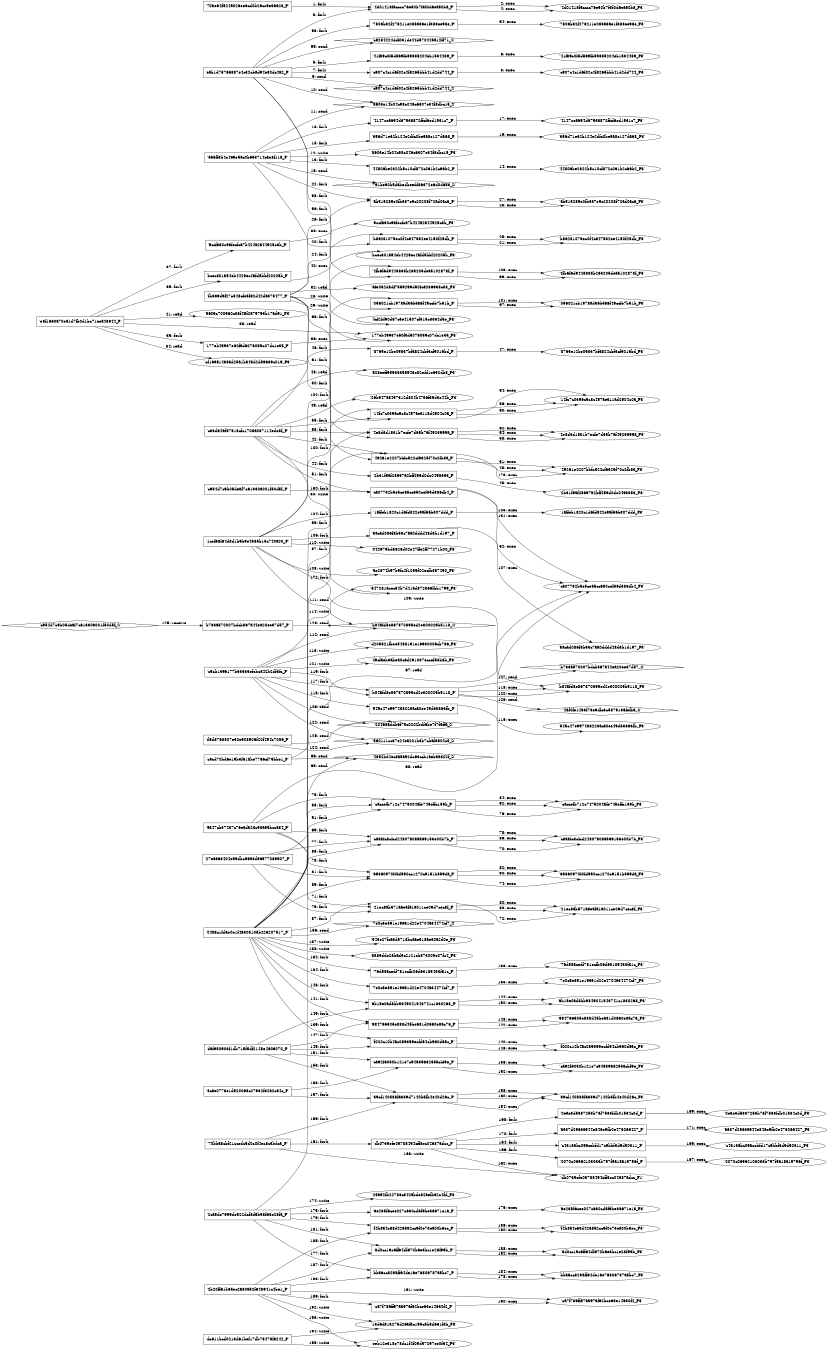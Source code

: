 digraph "D:\Learning\Paper\apt\基于CTI的攻击预警\Dataset\攻击图\ASGfromALLCTI\Transparent Tribe campaign uses new bespoke malware to target Indian government officials.dot" {
rankdir="LR"
size="9"
fixedsize="false"
splines="true"
nodesep=0.3
ranksep=0
fontsize=10
overlap="scalexy"
engine= "neato"
	"'70ae64f5245026ee6cd0b26cc9e36623_P'" [node_type=Process shape=box]
	"'4d01418facccc76e50b7f3f0d6ea50b8_P'" [node_type=Process shape=box]
	"'70ae64f5245026ee6cd0b26cc9e36623_P'" -> "'4d01418facccc76e50b7f3f0d6ea50b8_P'" [label="1: fork"]
	"'4d01418facccc76e50b7f3f0d6ea50b8_P'" [node_type=Process shape=box]
	"'4d01418facccc76e50b7f3f0d6ea50b8_F3'" [node_type=File shape=ellipse]
	"'4d01418facccc76e50b7f3f0d6ea50b8_P'" -> "'4d01418facccc76e50b7f3f0d6ea50b8_F3'" [label="2: exec"]
	"'eab1d75766887e4c32cbad94e80dc4a2_P'" [node_type=Process shape=box]
	"'4d01418facccc76e50b7f3f0d6ea50b8_P'" [node_type=Process shape=box]
	"'eab1d75766887e4c32cbad94e80dc4a2_P'" -> "'4d01418facccc76e50b7f3f0d6ea50b8_P'" [label="3: fork"]
	"'4d01418facccc76e50b7f3f0d6ea50b8_P'" [node_type=Process shape=box]
	"'4d01418facccc76e50b7f3f0d6ea50b8_F3'" [node_type=File shape=ellipse]
	"'4d01418facccc76e50b7f3f0d6ea50b8_P'" -> "'4d01418facccc76e50b7f3f0d6ea50b8_F3'" [label="4: exec"]
	"'eab1d75766887e4c32cbad94e80dc4a2_P'" [node_type=Process shape=box]
	"'41fa9c0f5d569fb59885204eb1534439_P'" [node_type=Process shape=box]
	"'eab1d75766887e4c32cbad94e80dc4a2_P'" -> "'41fa9c0f5d569fb59885204eb1534439_P'" [label="5: fork"]
	"'41fa9c0f5d569fb59885204eb1534439_P'" [node_type=Process shape=box]
	"'41fa9c0f5d569fb59885204eb1534439_F3'" [node_type=File shape=ellipse]
	"'41fa9c0f5d569fb59885204eb1534439_P'" -> "'41fa9c0f5d569fb59885204eb1534439_F3'" [label="6: exec"]
	"'eab1d75766887e4c32cbad94e80dc4a2_P'" [node_type=Process shape=box]
	"'c907c4c1d6f02c4f8265bbb41d2dd744_P'" [node_type=Process shape=box]
	"'eab1d75766887e4c32cbad94e80dc4a2_P'" -> "'c907c4c1d6f02c4f8265bbb41d2dd744_P'" [label="7: fork"]
	"'c907c4c1d6f02c4f8265bbb41d2dd744_P'" [node_type=Process shape=box]
	"'c907c4c1d6f02c4f8265bbb41d2dd744_F3'" [node_type=File shape=ellipse]
	"'c907c4c1d6f02c4f8265bbb41d2dd744_P'" -> "'c907c4c1d6f02c4f8265bbb41d2dd744_F3'" [label="8: exec"]
	"'c907c4c1d6f02c4f8265bbb41d2dd744_S'" [node_type=Socket shape=diamond]
	"'eab1d75766887e4c32cbad94e80dc4a2_P'" [node_type=Process shape=box]
	"'eab1d75766887e4c32cbad94e80dc4a2_P'" -> "'c907c4c1d6f02c4f8265bbb41d2dd744_S'" [label="9: send"]
	"'8603e14b04c98c046c6307e34f8dbc15_S'" [node_type=Socket shape=diamond]
	"'eab1d75766887e4c32cbad94e80dc4a2_P'" [node_type=Process shape=box]
	"'eab1d75766887e4c32cbad94e80dc4a2_P'" -> "'8603e14b04c98c046c6307e34f8dbc15_S'" [label="10: send"]
	"'8603e14b04c98c046c6307e34f8dbc15_S'" [node_type=Socket shape=diamond]
	"'565ff3b4c469e5ac0b653714cae8f11a_P'" [node_type=Process shape=box]
	"'565ff3b4c469e5ac0b653714cae8f11a_P'" -> "'8603e14b04c98c046c6307e34f8dbc15_S'" [label="11: send"]
	"'8603e14b04c98c046c6307e34f8dbc15_F3'" [node_type=file shape=ellipse]
	"'565ff3b4c469e5ac0b653714cae8f11a_P'" [node_type=Process shape=box]
	"'565ff3b4c469e5ac0b653714cae8f11a_P'" -> "'8603e14b04c98c046c6307e34f8dbc15_F3'" [label="12: write"]
	"'565ff3b4c469e5ac0b653714cae8f11a_P'" [node_type=Process shape=box]
	"'44806be2322b5c10cf872c061b2c66b2_P'" [node_type=Process shape=box]
	"'565ff3b4c469e5ac0b653714cae8f11a_P'" -> "'44806be2322b5c10cf872c061b2c66b2_P'" [label="13: fork"]
	"'44806be2322b5c10cf872c061b2c66b2_P'" [node_type=Process shape=box]
	"'44806be2322b5c10cf872c061b2c66b2_F3'" [node_type=File shape=ellipse]
	"'44806be2322b5c10cf872c061b2c66b2_P'" -> "'44806be2322b5c10cf872c061b2c66b2_F3'" [label="14: exec"]
	"'791be90b5dabedbeedf86372e6d0d653_S'" [node_type=Socket shape=diamond]
	"'565ff3b4c469e5ac0b653714cae8f11a_P'" [node_type=Process shape=box]
	"'565ff3b4c469e5ac0b653714cae8f11a_P'" -> "'791be90b5dabedbeedf86372e6d0d653_S'" [label="15: send"]
	"'565ff3b4c469e5ac0b653714cae8f11a_P'" [node_type=Process shape=box]
	"'4147cea694d6753a872ffcf6ed1531c7_P'" [node_type=Process shape=box]
	"'565ff3b4c469e5ac0b653714cae8f11a_P'" -> "'4147cea694d6753a872ffcf6ed1531c7_P'" [label="16: fork"]
	"'4147cea694d6753a872ffcf6ed1531c7_P'" [node_type=Process shape=box]
	"'4147cea694d6753a872ffcf6ed1531c7_F3'" [node_type=File shape=ellipse]
	"'4147cea694d6753a872ffcf6ed1531c7_P'" -> "'4147cea694d6753a872ffcf6ed1531c7_F3'" [label="17: exec"]
	"'565ff3b4c469e5ac0b653714cae8f11a_P'" [node_type=Process shape=box]
	"'356d71e32b124e2dfc0be5a8e127da68_P'" [node_type=Process shape=box]
	"'565ff3b4c469e5ac0b653714cae8f11a_P'" -> "'356d71e32b124e2dfc0be5a8e127da68_P'" [label="18: fork"]
	"'356d71e32b124e2dfc0be5a8e127da68_P'" [node_type=Process shape=box]
	"'356d71e32b124e2dfc0be5a8e127da68_F3'" [node_type=File shape=ellipse]
	"'356d71e32b124e2dfc0be5a8e127da68_P'" -> "'356d71e32b124e2dfc0be5a8e127da68_F3'" [label="19: exec"]
	"'565ff3b4c469e5ac0b653714cae8f11a_P'" [node_type=Process shape=box]
	"'b86231075ec0f4c647532ee4150f25db_P'" [node_type=Process shape=box]
	"'565ff3b4c469e5ac0b653714cae8f11a_P'" -> "'b86231075ec0f4c647532ee4150f25db_P'" [label="20: fork"]
	"'b86231075ec0f4c647532ee4150f25db_P'" [node_type=Process shape=box]
	"'b86231075ec0f4c647532ee4150f25db_F3'" [node_type=File shape=ellipse]
	"'b86231075ec0f4c647532ee4150f25db_P'" -> "'b86231075ec0f4c647532ee4150f25db_F3'" [label="21: exec"]
	"'565ff3b4c469e5ac0b653714cae8f11a_P'" [node_type=Process shape=box]
	"'ab515289e0fb337e9c20208f72ad0ac6_P'" [node_type=Process shape=box]
	"'565ff3b4c469e5ac0b653714cae8f11a_P'" -> "'ab515289e0fb337e9c20208f72ad0ac6_P'" [label="22: fork"]
	"'ab515289e0fb337e9c20208f72ad0ac6_P'" [node_type=Process shape=box]
	"'ab515289e0fb337e9c20208f72ad0ac6_F3'" [node_type=File shape=ellipse]
	"'ab515289e0fb337e9c20208f72ad0ac6_P'" -> "'ab515289e0fb337e9c20208f72ad0ac6_F3'" [label="23: exec"]
	"'fb369d9f27c348cfe5f62d42da375477_P'" [node_type=Process shape=box]
	"'b86231075ec0f4c647532ee4150f25db_P'" [node_type=Process shape=box]
	"'fb369d9f27c348cfe5f62d42da375477_P'" -> "'b86231075ec0f4c647532ee4150f25db_P'" [label="24: fork"]
	"'b86231075ec0f4c647532ee4150f25db_P'" [node_type=Process shape=box]
	"'b86231075ec0f4c647532ee4150f25db_F3'" [node_type=File shape=ellipse]
	"'b86231075ec0f4c647532ee4150f25db_P'" -> "'b86231075ec0f4c647532ee4150f25db_F3'" [label="25: exec"]
	"'fb369d9f27c348cfe5f62d42da375477_P'" [node_type=Process shape=box]
	"'ab515289e0fb337e9c20208f72ad0ac6_P'" [node_type=Process shape=box]
	"'fb369d9f27c348cfe5f62d42da375477_P'" -> "'ab515289e0fb337e9c20208f72ad0ac6_P'" [label="26: fork"]
	"'ab515289e0fb337e9c20208f72ad0ac6_P'" [node_type=Process shape=box]
	"'ab515289e0fb337e9c20208f72ad0ac6_F3'" [node_type=File shape=ellipse]
	"'ab515289e0fb337e9c20208f72ad0ac6_P'" -> "'ab515289e0fb337e9c20208f72ad0ac6_F3'" [label="27: exec"]
	"'fcf2bf90d57c5e41507cf515c3334d5e_F3'" [node_type=file shape=ellipse]
	"'fb369d9f27c348cfe5f62d42da375477_P'" [node_type=Process shape=box]
	"'fb369d9f27c348cfe5f62d42da375477_P'" -> "'fcf2bf90d57c5e41507cf515c3334d5e_F3'" [label="28: write"]
	"'177eb49937e60fad6076059c07dc1e35_F3'" [node_type=file shape=ellipse]
	"'fb369d9f27c348cfe5f62d42da375477_P'" [node_type=Process shape=box]
	"'fb369d9f27c348cfe5f62d42da375477_P'" -> "'177eb49937e60fad6076059c07dc1e35_F3'" [label="29: write"]
	"'fb369d9f27c348cfe5f62d42da375477_P'" [node_type=Process shape=box]
	"'49261e2207bbfc522cfa325f70c2fb8a_P'" [node_type=Process shape=box]
	"'fb369d9f27c348cfe5f62d42da375477_P'" -> "'49261e2207bbfc522cfa325f70c2fb8a_P'" [label="30: fork"]
	"'49261e2207bbfc522cfa325f70c2fb8a_P'" [node_type=Process shape=box]
	"'49261e2207bbfc522cfa325f70c2fb8a_F3'" [node_type=File shape=ellipse]
	"'49261e2207bbfc522cfa325f70c2fb8a_P'" -> "'49261e2207bbfc522cfa325f70c2fb8a_F3'" [label="31: exec"]
	"'6fe052d8df7559299d50fc6236938c88_F3'" [node_type=file shape=ellipse]
	"'fb369d9f27c348cfe5f62d42da375477_P'" [node_type=Process shape=box]
	"'fb369d9f27c348cfe5f62d42da375477_P'" -> "'6fe052d8df7559299d50fc6236938c88_F3'" [label="32: read"]
	"'177eb49937e60fad6076059c07dc1e35_F3'" [node_type=file shape=ellipse]
	"'e8f1660a70ea1d7fb0d1bc71eea43644_P'" [node_type=Process shape=box]
	"'e8f1660a70ea1d7fb0d1bc71eea43644_P'" -> "'177eb49937e60fad6076059c07dc1e35_F3'" [label="33: read"]
	"'cf169514a5ad25a1ba45d2d59689c019_F3'" [node_type=file shape=ellipse]
	"'e8f1660a70ea1d7fb0d1bc71eea43644_P'" [node_type=Process shape=box]
	"'e8f1660a70ea1d7fb0d1bc71eea43644_P'" -> "'cf169514a5ad25a1ba45d2d59689c019_F3'" [label="34: read"]
	"'e8f1660a70ea1d7fb0d1bc71eea43644_P'" [node_type=Process shape=box]
	"'177eb49937e60fad6076059c07dc1e35_P'" [node_type=Process shape=box]
	"'e8f1660a70ea1d7fb0d1bc71eea43644_P'" -> "'177eb49937e60fad6076059c07dc1e35_P'" [label="35: fork"]
	"'177eb49937e60fad6076059c07dc1e35_P'" [node_type=Process shape=box]
	"'177eb49937e60fad6076059c07dc1e35_F3'" [node_type=File shape=ellipse]
	"'177eb49937e60fad6076059c07dc1e35_P'" -> "'177eb49937e60fad6076059c07dc1e35_F3'" [label="36: exec"]
	"'e8f1660a70ea1d7fb0d1bc71eea43644_P'" [node_type=Process shape=box]
	"'9ccfa30c9afecfca7b424a2a44925c3b_P'" [node_type=Process shape=box]
	"'e8f1660a70ea1d7fb0d1bc71eea43644_P'" -> "'9ccfa30c9afecfca7b424a2a44925c3b_P'" [label="37: fork"]
	"'9ccfa30c9afecfca7b424a2a44925c3b_P'" [node_type=Process shape=box]
	"'9ccfa30c9afecfca7b424a2a44925c3b_F3'" [node_type=File shape=ellipse]
	"'9ccfa30c9afecfca7b424a2a44925c3b_P'" -> "'9ccfa30c9afecfca7b424a2a44925c3b_F3'" [label="38: exec"]
	"'e8f1660a70ea1d7fb0d1bc71eea43644_P'" [node_type=Process shape=box]
	"'bcec301a54eb4429ec4afd5bbf20205b_P'" [node_type=Process shape=box]
	"'e8f1660a70ea1d7fb0d1bc71eea43644_P'" -> "'bcec301a54eb4429ec4afd5bbf20205b_P'" [label="39: fork"]
	"'bcec301a54eb4429ec4afd5bbf20205b_P'" [node_type=Process shape=box]
	"'bcec301a54eb4429ec4afd5bbf20205b_F3'" [node_type=File shape=ellipse]
	"'bcec301a54eb4429ec4afd5bbf20205b_P'" -> "'bcec301a54eb4429ec4afd5bbf20205b_F3'" [label="40: exec"]
	"'5609c700960c38f45f2a75753b17ad91_F3'" [node_type=file shape=ellipse]
	"'e8f1660a70ea1d7fb0d1bc71eea43644_P'" [node_type=Process shape=box]
	"'e8f1660a70ea1d7fb0d1bc71eea43644_P'" -> "'5609c700960c38f45f2a75753b17ad91_F3'" [label="41: read"]
	"'c33d646f57313cfc1708a037114ede8f_P'" [node_type=Process shape=box]
	"'49261e2207bbfc522cfa325f70c2fb8a_P'" [node_type=Process shape=box]
	"'c33d646f57313cfc1708a037114ede8f_P'" -> "'49261e2207bbfc522cfa325f70c2fb8a_P'" [label="42: fork"]
	"'49261e2207bbfc522cfa325f70c2fb8a_P'" [node_type=Process shape=box]
	"'49261e2207bbfc522cfa325f70c2fb8a_F3'" [node_type=File shape=ellipse]
	"'49261e2207bbfc522cfa325f70c2fb8a_P'" -> "'49261e2207bbfc522cfa325f70c2fb8a_F3'" [label="43: exec"]
	"'c33d646f57313cfc1708a037114ede8f_P'" [node_type=Process shape=box]
	"'2b31f9af28697a2bff459d0dc0498353_P'" [node_type=Process shape=box]
	"'c33d646f57313cfc1708a037114ede8f_P'" -> "'2b31f9af28697a2bff459d0dc0498353_P'" [label="44: fork"]
	"'2b31f9af28697a2bff459d0dc0498353_P'" [node_type=Process shape=box]
	"'2b31f9af28697a2bff459d0dc0498353_F3'" [node_type=File shape=ellipse]
	"'2b31f9af28697a2bff459d0dc0498353_P'" -> "'2b31f9af28697a2bff459d0dc0498353_F3'" [label="45: exec"]
	"'c33d646f57313cfc1708a037114ede8f_P'" [node_type=Process shape=box]
	"'8765e12be09837bfa824cbf3cf9016bd_P'" [node_type=Process shape=box]
	"'c33d646f57313cfc1708a037114ede8f_P'" -> "'8765e12be09837bfa824cbf3cf9016bd_P'" [label="46: fork"]
	"'8765e12be09837bfa824cbf3cf9016bd_P'" [node_type=Process shape=box]
	"'8765e12be09837bfa824cbf3cf9016bd_F3'" [node_type=File shape=ellipse]
	"'8765e12be09837bfa824cbf3cf9016bd_P'" -> "'8765e12be09837bfa824cbf3cf9016bd_F3'" [label="47: exec"]
	"'a28eeff95538358943e82edf1e692db8_F3'" [node_type=file shape=ellipse]
	"'c33d646f57313cfc1708a037114ede8f_P'" [node_type=Process shape=box]
	"'c33d646f57313cfc1708a037114ede8f_P'" -> "'a28eeff95538358943e82edf1e692db8_F3'" [label="48: read"]
	"'26b5478a497312d804b47a6f35d3e44b_F3'" [node_type=file shape=ellipse]
	"'c33d646f57313cfc1708a037114ede8f_P'" [node_type=Process shape=box]
	"'c33d646f57313cfc1708a037114ede8f_P'" -> "'26b5478a497312d804b47a6f35d3e44b_F3'" [label="49: read"]
	"'547281acec54b7d41ad872366fbb1799_F3'" [node_type=file shape=ellipse]
	"'c33d646f57313cfc1708a037114ede8f_P'" [node_type=Process shape=box]
	"'c33d646f57313cfc1708a037114ede8f_P'" -> "'547281acec54b7d41ad872366fbb1799_F3'" [label="50: write"]
	"'c33d646f57313cfc1708a037114ede8f_P'" [node_type=Process shape=box]
	"'ca07732b5e5cea5cc650cef35d386db4_P'" [node_type=Process shape=box]
	"'c33d646f57313cfc1708a037114ede8f_P'" -> "'ca07732b5e5cea5cc650cef35d386db4_P'" [label="51: fork"]
	"'ca07732b5e5cea5cc650cef35d386db4_P'" [node_type=Process shape=box]
	"'ca07732b5e5cea5cc650cef35d386db4_F3'" [node_type=File shape=ellipse]
	"'ca07732b5e5cea5cc650cef35d386db4_P'" -> "'ca07732b5e5cea5cc650cef35d386db4_F3'" [label="52: exec"]
	"'c33d646f57313cfc1708a037114ede8f_P'" [node_type=Process shape=box]
	"'4e8d3d1831b7ecfe7d65b7af4523595a_P'" [node_type=Process shape=box]
	"'c33d646f57313cfc1708a037114ede8f_P'" -> "'4e8d3d1831b7ecfe7d65b7af4523595a_P'" [label="53: fork"]
	"'4e8d3d1831b7ecfe7d65b7af4523595a_P'" [node_type=Process shape=box]
	"'4e8d3d1831b7ecfe7d65b7af4523595a_F3'" [node_type=File shape=ellipse]
	"'4e8d3d1831b7ecfe7d65b7af4523595a_P'" -> "'4e8d3d1831b7ecfe7d65b7af4523595a_F3'" [label="54: exec"]
	"'c33d646f57313cfc1708a037114ede8f_P'" [node_type=Process shape=box]
	"'14fc7c0396c9c8c457aea11ad2904c0a_P'" [node_type=Process shape=box]
	"'c33d646f57313cfc1708a037114ede8f_P'" -> "'14fc7c0396c9c8c457aea11ad2904c0a_P'" [label="55: fork"]
	"'14fc7c0396c9c8c457aea11ad2904c0a_P'" [node_type=Process shape=box]
	"'14fc7c0396c9c8c457aea11ad2904c0a_F3'" [node_type=File shape=ellipse]
	"'14fc7c0396c9c8c457aea11ad2904c0a_P'" -> "'14fc7c0396c9c8c457aea11ad2904c0a_F3'" [label="56: exec"]
	"'04a8c1fdae0e1f4680810ab226207517_P'" [node_type=Process shape=box]
	"'4e8d3d1831b7ecfe7d65b7af4523595a_P'" [node_type=Process shape=box]
	"'04a8c1fdae0e1f4680810ab226207517_P'" -> "'4e8d3d1831b7ecfe7d65b7af4523595a_P'" [label="57: fork"]
	"'4e8d3d1831b7ecfe7d65b7af4523595a_P'" [node_type=Process shape=box]
	"'4e8d3d1831b7ecfe7d65b7af4523595a_F3'" [node_type=File shape=ellipse]
	"'4e8d3d1831b7ecfe7d65b7af4523595a_P'" -> "'4e8d3d1831b7ecfe7d65b7af4523595a_F3'" [label="58: exec"]
	"'04a8c1fdae0e1f4680810ab226207517_P'" [node_type=Process shape=box]
	"'14fc7c0396c9c8c457aea11ad2904c0a_P'" [node_type=Process shape=box]
	"'04a8c1fdae0e1f4680810ab226207517_P'" -> "'14fc7c0396c9c8c457aea11ad2904c0a_P'" [label="59: fork"]
	"'14fc7c0396c9c8c457aea11ad2904c0a_P'" [node_type=Process shape=box]
	"'14fc7c0396c9c8c457aea11ad2904c0a_F3'" [node_type=File shape=ellipse]
	"'14fc7c0396c9c8c457aea11ad2904c0a_P'" -> "'14fc7c0396c9c8c457aea11ad2904c0a_F3'" [label="60: exec"]
	"'fb369d9f27c348cfe5f62d42da375477_P'" [node_type=Process shape=box]
	"'4e8d3d1831b7ecfe7d65b7af4523595a_P'" [node_type=Process shape=box]
	"'fb369d9f27c348cfe5f62d42da375477_P'" -> "'4e8d3d1831b7ecfe7d65b7af4523595a_P'" [label="61: fork"]
	"'4e8d3d1831b7ecfe7d65b7af4523595a_P'" [node_type=Process shape=box]
	"'4e8d3d1831b7ecfe7d65b7af4523595a_F3'" [node_type=File shape=ellipse]
	"'4e8d3d1831b7ecfe7d65b7af4523595a_P'" -> "'4e8d3d1831b7ecfe7d65b7af4523595a_F3'" [label="62: exec"]
	"'fb369d9f27c348cfe5f62d42da375477_P'" [node_type=Process shape=box]
	"'14fc7c0396c9c8c457aea11ad2904c0a_P'" [node_type=Process shape=box]
	"'fb369d9f27c348cfe5f62d42da375477_P'" -> "'14fc7c0396c9c8c457aea11ad2904c0a_P'" [label="63: fork"]
	"'14fc7c0396c9c8c457aea11ad2904c0a_P'" [node_type=Process shape=box]
	"'14fc7c0396c9c8c457aea11ad2904c0a_F3'" [node_type=File shape=ellipse]
	"'14fc7c0396c9c8c457aea11ad2904c0a_P'" -> "'14fc7c0396c9c8c457aea11ad2904c0a_F3'" [label="64: exec"]
	"'4352bd4ec8a5a92dc63ccb1aeb5a322f_S'" [node_type=Socket shape=diamond]
	"'04a8c1fdae0e1f4680810ab226207517_P'" [node_type=Process shape=box]
	"'04a8c1fdae0e1f4680810ab226207517_P'" -> "'4352bd4ec8a5a92dc63ccb1aeb5a322f_S'" [label="65: send"]
	"'4352bd4ec8a5a92dc63ccb1aeb5a322f_S'" [node_type=Socket shape=diamond]
	"'c9cd70bd6e19b3f618be7766cf79bbe1_P'" [node_type=Process shape=box]
	"'c9cd70bd6e19b3f618be7766cf79bbe1_P'" -> "'4352bd4ec8a5a92dc63ccb1aeb5a322f_S'" [label="66: send"]
	"'ca07732b5e5cea5cc650cef35d386db4_F3'" [node_type=file shape=ellipse]
	"'c9cd70bd6e19b3f618be7766cf79bbe1_P'" [node_type=Process shape=box]
	"'c9cd70bd6e19b3f618be7766cf79bbe1_P'" -> "'ca07732b5e5cea5cc650cef35d386db4_F3'" [label="67: read"]
	"'ca07732b5e5cea5cc650cef35d386db4_F3'" [node_type=file shape=ellipse]
	"'5a47cb37437c76eada23c98a55bcca84_P'" [node_type=Process shape=box]
	"'5a47cb37437c76eada23c98a55bcca84_P'" -> "'ca07732b5e5cea5cc650cef35d386db4_F3'" [label="68: read"]
	"'5a47cb37437c76eada23c98a55bcca84_P'" [node_type=Process shape=box]
	"'c8a8fc8cfcd24807a08a569153e00b7b_P'" [node_type=Process shape=box]
	"'5a47cb37437c76eada23c98a55bcca84_P'" -> "'c8a8fc8cfcd24807a08a569153e00b7b_P'" [label="69: fork"]
	"'c8a8fc8cfcd24807a08a569153e00b7b_P'" [node_type=Process shape=box]
	"'c8a8fc8cfcd24807a08a569153e00b7b_F3'" [node_type=File shape=ellipse]
	"'c8a8fc8cfcd24807a08a569153e00b7b_P'" -> "'c8a8fc8cfcd24807a08a569153e00b7b_F3'" [label="70: exec"]
	"'5a47cb37437c76eada23c98a55bcca84_P'" [node_type=Process shape=box]
	"'21ec8ab571a6e5fa1a011ce09d7cec8f_P'" [node_type=Process shape=box]
	"'5a47cb37437c76eada23c98a55bcca84_P'" -> "'21ec8ab571a6e5fa1a011ce09d7cec8f_P'" [label="71: fork"]
	"'21ec8ab571a6e5fa1a011ce09d7cec8f_P'" [node_type=Process shape=box]
	"'21ec8ab571a6e5fa1a011ce09d7cec8f_F3'" [node_type=File shape=ellipse]
	"'21ec8ab571a6e5fa1a011ce09d7cec8f_P'" -> "'21ec8ab571a6e5fa1a011ce09d7cec8f_F3'" [label="72: exec"]
	"'5a47cb37437c76eada23c98a55bcca84_P'" [node_type=Process shape=box]
	"'65360970f0fd950cc1270c9151b859da_P'" [node_type=Process shape=box]
	"'5a47cb37437c76eada23c98a55bcca84_P'" -> "'65360970f0fd950cc1270c9151b859da_P'" [label="73: fork"]
	"'65360970f0fd950cc1270c9151b859da_P'" [node_type=Process shape=box]
	"'65360970f0fd950cc1270c9151b859da_F3'" [node_type=File shape=ellipse]
	"'65360970f0fd950cc1270c9151b859da_P'" -> "'65360970f0fd950cc1270c9151b859da_F3'" [label="74: exec"]
	"'5a47cb37437c76eada23c98a55bcca84_P'" [node_type=Process shape=box]
	"'caccefb712c7475004afe745effc159b_P'" [node_type=Process shape=box]
	"'5a47cb37437c76eada23c98a55bcca84_P'" -> "'caccefb712c7475004afe745effc159b_P'" [label="75: fork"]
	"'caccefb712c7475004afe745effc159b_P'" [node_type=Process shape=box]
	"'caccefb712c7475004afe745effc159b_F3'" [node_type=File shape=ellipse]
	"'caccefb712c7475004afe745effc159b_P'" -> "'caccefb712c7475004afe745effc159b_F3'" [label="76: exec"]
	"'27e6a63404e99dbc9653d96577089907_P'" [node_type=Process shape=box]
	"'c8a8fc8cfcd24807a08a569153e00b7b_P'" [node_type=Process shape=box]
	"'27e6a63404e99dbc9653d96577089907_P'" -> "'c8a8fc8cfcd24807a08a569153e00b7b_P'" [label="77: fork"]
	"'c8a8fc8cfcd24807a08a569153e00b7b_P'" [node_type=Process shape=box]
	"'c8a8fc8cfcd24807a08a569153e00b7b_F3'" [node_type=File shape=ellipse]
	"'c8a8fc8cfcd24807a08a569153e00b7b_P'" -> "'c8a8fc8cfcd24807a08a569153e00b7b_F3'" [label="78: exec"]
	"'27e6a63404e99dbc9653d96577089907_P'" [node_type=Process shape=box]
	"'21ec8ab571a6e5fa1a011ce09d7cec8f_P'" [node_type=Process shape=box]
	"'27e6a63404e99dbc9653d96577089907_P'" -> "'21ec8ab571a6e5fa1a011ce09d7cec8f_P'" [label="79: fork"]
	"'21ec8ab571a6e5fa1a011ce09d7cec8f_P'" [node_type=Process shape=box]
	"'21ec8ab571a6e5fa1a011ce09d7cec8f_F3'" [node_type=File shape=ellipse]
	"'21ec8ab571a6e5fa1a011ce09d7cec8f_P'" -> "'21ec8ab571a6e5fa1a011ce09d7cec8f_F3'" [label="80: exec"]
	"'27e6a63404e99dbc9653d96577089907_P'" [node_type=Process shape=box]
	"'65360970f0fd950cc1270c9151b859da_P'" [node_type=Process shape=box]
	"'27e6a63404e99dbc9653d96577089907_P'" -> "'65360970f0fd950cc1270c9151b859da_P'" [label="81: fork"]
	"'65360970f0fd950cc1270c9151b859da_P'" [node_type=Process shape=box]
	"'65360970f0fd950cc1270c9151b859da_F3'" [node_type=File shape=ellipse]
	"'65360970f0fd950cc1270c9151b859da_P'" -> "'65360970f0fd950cc1270c9151b859da_F3'" [label="82: exec"]
	"'27e6a63404e99dbc9653d96577089907_P'" [node_type=Process shape=box]
	"'caccefb712c7475004afe745effc159b_P'" [node_type=Process shape=box]
	"'27e6a63404e99dbc9653d96577089907_P'" -> "'caccefb712c7475004afe745effc159b_P'" [label="83: fork"]
	"'caccefb712c7475004afe745effc159b_P'" [node_type=Process shape=box]
	"'caccefb712c7475004afe745effc159b_F3'" [node_type=File shape=ellipse]
	"'caccefb712c7475004afe745effc159b_P'" -> "'caccefb712c7475004afe745effc159b_F3'" [label="84: exec"]
	"'04a8c1fdae0e1f4680810ab226207517_P'" [node_type=Process shape=box]
	"'c8a8fc8cfcd24807a08a569153e00b7b_P'" [node_type=Process shape=box]
	"'04a8c1fdae0e1f4680810ab226207517_P'" -> "'c8a8fc8cfcd24807a08a569153e00b7b_P'" [label="85: fork"]
	"'c8a8fc8cfcd24807a08a569153e00b7b_P'" [node_type=Process shape=box]
	"'c8a8fc8cfcd24807a08a569153e00b7b_F3'" [node_type=File shape=ellipse]
	"'c8a8fc8cfcd24807a08a569153e00b7b_P'" -> "'c8a8fc8cfcd24807a08a569153e00b7b_F3'" [label="86: exec"]
	"'04a8c1fdae0e1f4680810ab226207517_P'" [node_type=Process shape=box]
	"'21ec8ab571a6e5fa1a011ce09d7cec8f_P'" [node_type=Process shape=box]
	"'04a8c1fdae0e1f4680810ab226207517_P'" -> "'21ec8ab571a6e5fa1a011ce09d7cec8f_P'" [label="87: fork"]
	"'21ec8ab571a6e5fa1a011ce09d7cec8f_P'" [node_type=Process shape=box]
	"'21ec8ab571a6e5fa1a011ce09d7cec8f_F3'" [node_type=File shape=ellipse]
	"'21ec8ab571a6e5fa1a011ce09d7cec8f_P'" -> "'21ec8ab571a6e5fa1a011ce09d7cec8f_F3'" [label="88: exec"]
	"'04a8c1fdae0e1f4680810ab226207517_P'" [node_type=Process shape=box]
	"'65360970f0fd950cc1270c9151b859da_P'" [node_type=Process shape=box]
	"'04a8c1fdae0e1f4680810ab226207517_P'" -> "'65360970f0fd950cc1270c9151b859da_P'" [label="89: fork"]
	"'65360970f0fd950cc1270c9151b859da_P'" [node_type=Process shape=box]
	"'65360970f0fd950cc1270c9151b859da_F3'" [node_type=File shape=ellipse]
	"'65360970f0fd950cc1270c9151b859da_P'" -> "'65360970f0fd950cc1270c9151b859da_F3'" [label="90: exec"]
	"'04a8c1fdae0e1f4680810ab226207517_P'" [node_type=Process shape=box]
	"'caccefb712c7475004afe745effc159b_P'" [node_type=Process shape=box]
	"'04a8c1fdae0e1f4680810ab226207517_P'" -> "'caccefb712c7475004afe745effc159b_P'" [label="91: fork"]
	"'caccefb712c7475004afe745effc159b_P'" [node_type=Process shape=box]
	"'caccefb712c7475004afe745effc159b_F3'" [node_type=File shape=ellipse]
	"'caccefb712c7475004afe745effc159b_P'" -> "'caccefb712c7475004afe745effc159b_F3'" [label="92: exec"]
	"'eab1d75766887e4c32cbad94e80dc4a2_P'" [node_type=Process shape=box]
	"'7806b32f273211e085a36e1f388ee98e_P'" [node_type=Process shape=box]
	"'eab1d75766887e4c32cbad94e80dc4a2_P'" -> "'7806b32f273211e085a36e1f388ee98e_P'" [label="93: fork"]
	"'7806b32f273211e085a36e1f388ee98e_P'" [node_type=Process shape=box]
	"'7806b32f273211e085a36e1f388ee98e_F3'" [node_type=File shape=ellipse]
	"'7806b32f273211e085a36e1f388ee98e_P'" -> "'7806b32f273211e085a36e1f388ee98e_F3'" [label="94: exec"]
	"'ca284224ddf031de44d570445a12ff71_S'" [node_type=Socket shape=diamond]
	"'eab1d75766887e4c32cbad94e80dc4a2_P'" [node_type=Process shape=box]
	"'eab1d75766887e4c32cbad94e80dc4a2_P'" -> "'ca284224ddf031de44d570445a12ff71_S'" [label="95: send"]
	"'eab1d75766887e4c32cbad94e80dc4a2_P'" [node_type=Process shape=box]
	"'056021cb1978ad36b5a6f49ccfe7b51b_P'" [node_type=Process shape=box]
	"'eab1d75766887e4c32cbad94e80dc4a2_P'" -> "'056021cb1978ad36b5a6f49ccfe7b51b_P'" [label="96: fork"]
	"'056021cb1978ad36b5a6f49ccfe7b51b_P'" [node_type=Process shape=box]
	"'056021cb1978ad36b5a6f49ccfe7b51b_F3'" [node_type=File shape=ellipse]
	"'056021cb1978ad36b5a6f49ccfe7b51b_P'" -> "'056021cb1978ad36b5a6f49ccfe7b51b_F3'" [label="97: exec"]
	"'eab1d75766887e4c32cbad94e80dc4a2_P'" [node_type=Process shape=box]
	"'4fb6f6d9443835b265205dea5102878f_P'" [node_type=Process shape=box]
	"'eab1d75766887e4c32cbad94e80dc4a2_P'" -> "'4fb6f6d9443835b265205dea5102878f_P'" [label="98: fork"]
	"'4fb6f6d9443835b265205dea5102878f_P'" [node_type=Process shape=box]
	"'4fb6f6d9443835b265205dea5102878f_F3'" [node_type=File shape=ellipse]
	"'4fb6f6d9443835b265205dea5102878f_P'" -> "'4fb6f6d9443835b265205dea5102878f_F3'" [label="99: exec"]
	"'1cef68f64d3d1b9b9e4385b15c740a00_P'" [node_type=Process shape=box]
	"'056021cb1978ad36b5a6f49ccfe7b51b_P'" [node_type=Process shape=box]
	"'1cef68f64d3d1b9b9e4385b15c740a00_P'" -> "'056021cb1978ad36b5a6f49ccfe7b51b_P'" [label="100: fork"]
	"'056021cb1978ad36b5a6f49ccfe7b51b_P'" [node_type=Process shape=box]
	"'056021cb1978ad36b5a6f49ccfe7b51b_F3'" [node_type=File shape=ellipse]
	"'056021cb1978ad36b5a6f49ccfe7b51b_P'" -> "'056021cb1978ad36b5a6f49ccfe7b51b_F3'" [label="101: exec"]
	"'1cef68f64d3d1b9b9e4385b15c740a00_P'" [node_type=Process shape=box]
	"'4fb6f6d9443835b265205dea5102878f_P'" [node_type=Process shape=box]
	"'1cef68f64d3d1b9b9e4385b15c740a00_P'" -> "'4fb6f6d9443835b265205dea5102878f_P'" [label="102: fork"]
	"'4fb6f6d9443835b265205dea5102878f_P'" [node_type=Process shape=box]
	"'4fb6f6d9443835b265205dea5102878f_F3'" [node_type=File shape=ellipse]
	"'4fb6f6d9443835b265205dea5102878f_P'" -> "'4fb6f6d9443835b265205dea5102878f_F3'" [label="103: exec"]
	"'1cef68f64d3d1b9b9e4385b15c740a00_P'" [node_type=Process shape=box]
	"'1affeb1820c1d6fda42e9af56b307ddd_P'" [node_type=Process shape=box]
	"'1cef68f64d3d1b9b9e4385b15c740a00_P'" -> "'1affeb1820c1d6fda42e9af56b307ddd_P'" [label="104: fork"]
	"'1affeb1820c1d6fda42e9af56b307ddd_P'" [node_type=Process shape=box]
	"'1affeb1820c1d6fda42e9af56b307ddd_F3'" [node_type=File shape=ellipse]
	"'1affeb1820c1d6fda42e9af56b307ddd_P'" -> "'1affeb1820c1d6fda42e9af56b307ddd_F3'" [label="105: exec"]
	"'1cef68f64d3d1b9b9e4385b15c740a00_P'" [node_type=Process shape=box]
	"'aacad086f8b53c7aa0dddd48d3b1d197_P'" [node_type=Process shape=box]
	"'1cef68f64d3d1b9b9e4385b15c740a00_P'" -> "'aacad086f8b53c7aa0dddd48d3b1d197_P'" [label="106: fork"]
	"'aacad086f8b53c7aa0dddd48d3b1d197_P'" [node_type=Process shape=box]
	"'aacad086f8b53c7aa0dddd48d3b1d197_F3'" [node_type=File shape=ellipse]
	"'aacad086f8b53c7aa0dddd48d3b1d197_P'" -> "'aacad086f8b53c7aa0dddd48d3b1d197_F3'" [label="107: exec"]
	"'ae2874b97b9fc4f1089f02ecfb3a7450_F3'" [node_type=file shape=ellipse]
	"'1cef68f64d3d1b9b9e4385b15c740a00_P'" [node_type=Process shape=box]
	"'1cef68f64d3d1b9b9e4385b15c740a00_P'" -> "'ae2874b97b9fc4f1089f02ecfb3a7450_F3'" [label="108: write"]
	"'b84afd8e867870895ed2e300029b5118_F3'" [node_type=file shape=ellipse]
	"'1cef68f64d3d1b9b9e4385b15c740a00_P'" [node_type=Process shape=box]
	"'1cef68f64d3d1b9b9e4385b15c740a00_P'" -> "'b84afd8e867870895ed2e300029b5118_F3'" [label="109: write"]
	"'042979bd3626d02e47ffe2ff77271b00_F3'" [node_type=file shape=ellipse]
	"'1cef68f64d3d1b9b9e4385b15c740a00_P'" [node_type=Process shape=box]
	"'1cef68f64d3d1b9b9e4385b15c740a00_P'" -> "'042979bd3626d02e47ffe2ff77271b00_F3'" [label="110: write"]
	"'b84afd8e867870895ed2e300029b5118_S'" [node_type=Socket shape=diamond]
	"'1cef68f64d3d1b9b9e4385b15c740a00_P'" [node_type=Process shape=box]
	"'1cef68f64d3d1b9b9e4385b15c740a00_P'" -> "'b84afd8e867870895ed2e300029b5118_S'" [label="111: send"]
	"'b84afd8e867870895ed2e300029b5118_S'" [node_type=Socket shape=diamond]
	"'c5cb1396177b33333efebca42b2df3fc_P'" [node_type=Process shape=box]
	"'c5cb1396177b33333efebca42b2df3fc_P'" -> "'b84afd8e867870895ed2e300029b5118_S'" [label="112: send"]
	"'d205521fbee5488191e16930006cb786_F3'" [node_type=file shape=ellipse]
	"'c5cb1396177b33333efebca42b2df3fc_P'" [node_type=Process shape=box]
	"'c5cb1396177b33333efebca42b2df3fc_P'" -> "'d205521fbee5488191e16930006cb786_F3'" [label="113: write"]
	"'547281acec54b7d41ad872366fbb1799_F3'" [node_type=file shape=ellipse]
	"'c5cb1396177b33333efebca42b2df3fc_P'" [node_type=Process shape=box]
	"'c5cb1396177b33333efebca42b2df3fc_P'" -> "'547281acec54b7d41ad872366fbb1799_F3'" [label="114: write"]
	"'c5cb1396177b33333efebca42b2df3fc_P'" [node_type=Process shape=box]
	"'545c47e997438223aca0ee49d33863fb_P'" [node_type=Process shape=box]
	"'c5cb1396177b33333efebca42b2df3fc_P'" -> "'545c47e997438223aca0ee49d33863fb_P'" [label="115: fork"]
	"'545c47e997438223aca0ee49d33863fb_P'" [node_type=Process shape=box]
	"'545c47e997438223aca0ee49d33863fb_F3'" [node_type=File shape=ellipse]
	"'545c47e997438223aca0ee49d33863fb_P'" -> "'545c47e997438223aca0ee49d33863fb_F3'" [label="116: exec"]
	"'c5cb1396177b33333efebca42b2df3fc_P'" [node_type=Process shape=box]
	"'b84afd8e867870895ed2e300029b5118_P'" [node_type=Process shape=box]
	"'c5cb1396177b33333efebca42b2df3fc_P'" -> "'b84afd8e867870895ed2e300029b5118_P'" [label="117: fork"]
	"'b84afd8e867870895ed2e300029b5118_P'" [node_type=Process shape=box]
	"'b84afd8e867870895ed2e300029b5118_F3'" [node_type=File shape=ellipse]
	"'b84afd8e867870895ed2e300029b5118_P'" -> "'b84afd8e867870895ed2e300029b5118_F3'" [label="118: exec"]
	"'c5cb1396177b33333efebca42b2df3fc_P'" [node_type=Process shape=box]
	"'b84afd8e867870895ed2e300029b5118_P'" [node_type=Process shape=box]
	"'c5cb1396177b33333efebca42b2df3fc_P'" -> "'b84afd8e867870895ed2e300029b5118_P'" [label="119: fork"]
	"'b84afd8e867870895ed2e300029b5118_P'" [node_type=Process shape=box]
	"'b84afd8e867870895ed2e300029b5118_F3'" [node_type=File shape=ellipse]
	"'b84afd8e867870895ed2e300029b5118_P'" -> "'b84afd8e867870895ed2e300029b5118_F3'" [label="120: exec"]
	"'f9cfaeb3abea0c6d291037eccef53b8b_F3'" [node_type=file shape=ellipse]
	"'c5cb1396177b33333efebca42b2df3fc_P'" [node_type=Process shape=box]
	"'c5cb1396177b33333efebca42b2df3fc_P'" -> "'f9cfaeb3abea0c6d291037eccef53b8b_F3'" [label="121: write"]
	"'560111cc37e24ea201b3b7cbaf3502c3_S'" [node_type=Socket shape=diamond]
	"'c5cb1396177b33333efebca42b2df3fc_P'" [node_type=Process shape=box]
	"'c5cb1396177b33333efebca42b2df3fc_P'" -> "'560111cc37e24ea201b3b7cbaf3502c3_S'" [label="122: send"]
	"'20468addb6f75c0202bdf6be7f7f5ffa_S'" [node_type=Socket shape=diamond]
	"'c5cb1396177b33333efebca42b2df3fc_P'" [node_type=Process shape=box]
	"'c5cb1396177b33333efebca42b2df3fc_P'" -> "'20468addb6f75c0202bdf6be7f7f5ffa_S'" [label="123: send"]
	"'560111cc37e24ea201b3b7cbaf3502c3_S'" [node_type=Socket shape=diamond]
	"'d5d8768807e30e908906f20f454c7086_P'" [node_type=Process shape=box]
	"'d5d8768807e30e908906f20f454c7086_P'" -> "'560111cc37e24ea201b3b7cbaf3502c3_S'" [label="124: send"]
	"'20468addb6f75c0202bdf6be7f7f5ffa_S'" [node_type=Socket shape=diamond]
	"'d5d8768807e30e908906f20f454c7086_P'" [node_type=Process shape=box]
	"'d5d8768807e30e908906f20f454c7086_P'" -> "'20468addb6f75c0202bdf6be7f7f5ffa_S'" [label="125: send"]
	"'48f0fe1453f73e9dfc3c5879135fefb6_S'" [node_type=Socket shape=diamond]
	"'b84afd8e867870895ed2e300029b5118_P'" [node_type=Process shape=box]
	"'b84afd8e867870895ed2e300029b5118_P'" -> "'48f0fe1453f73e9dfc3c5879135fefb6_S'" [label="126: send"]
	"'b733a570007bdcb867a44ea20ee37d57_S'" [node_type=Socket shape=diamond]
	"'b84afd8e867870895ed2e300029b5118_P'" [node_type=Process shape=box]
	"'b84afd8e867870895ed2e300029b5118_P'" -> "'b733a570007bdcb867a44ea20ee37d57_S'" [label="127: send"]
	"'b84afd8e867870895ed2e300029b5118_S'" [node_type=Socket shape=diamond]
	"'b733a570007bdcb867a44ea20ee37d57_P'" [node_type=Process shape=box]
	"'b733a570007bdcb867a44ea20ee37d57_P'" -> "'b84afd8e867870895ed2e300029b5118_S'" [label="128: send"]
	"'b733a570007bdcb867a44ea20ee37d57_P'" [node_type=Process shape=box]
	"'c954d7c9b05deaf7c61330a001f50d5f_S'" [node_type=Socket shape=diamond]
	"'c954d7c9b05deaf7c61330a001f50d5f_S'" -> "'b733a570007bdcb867a44ea20ee37d57_P'" [label="129: receive"]
	"'c954d7c9b05deaf7c61330a001f50d5f_P'" [node_type=Process shape=box]
	"'ca07732b5e5cea5cc650cef35d386db4_P'" [node_type=Process shape=box]
	"'c954d7c9b05deaf7c61330a001f50d5f_P'" -> "'ca07732b5e5cea5cc650cef35d386db4_P'" [label="130: fork"]
	"'ca07732b5e5cea5cc650cef35d386db4_P'" [node_type=Process shape=box]
	"'ca07732b5e5cea5cc650cef35d386db4_F3'" [node_type=File shape=ellipse]
	"'ca07732b5e5cea5cc650cef35d386db4_P'" -> "'ca07732b5e5cea5cc650cef35d386db4_F3'" [label="131: exec"]
	"'04a8c1fdae0e1f4680810ab226207517_P'" [node_type=Process shape=box]
	"'76d58acedf781ecfb06d63185433fa1c_P'" [node_type=Process shape=box]
	"'04a8c1fdae0e1f4680810ab226207517_P'" -> "'76d58acedf781ecfb06d63185433fa1c_P'" [label="132: fork"]
	"'76d58acedf781ecfb06d63185433fa1c_P'" [node_type=Process shape=box]
	"'76d58acedf781ecfb06d63185433fa1c_F3'" [node_type=File shape=ellipse]
	"'76d58acedf781ecfb06d63185433fa1c_P'" -> "'76d58acedf781ecfb06d63185433fa1c_F3'" [label="133: exec"]
	"'04a8c1fdae0e1f4680810ab226207517_P'" [node_type=Process shape=box]
	"'7e0c5e891e19a91d22e4704a34474cf7_P'" [node_type=Process shape=box]
	"'04a8c1fdae0e1f4680810ab226207517_P'" -> "'7e0c5e891e19a91d22e4704a34474cf7_P'" [label="134: fork"]
	"'7e0c5e891e19a91d22e4704a34474cf7_P'" [node_type=Process shape=box]
	"'7e0c5e891e19a91d22e4704a34474cf7_F3'" [node_type=File shape=ellipse]
	"'7e0c5e891e19a91d22e4704a34474cf7_P'" -> "'7e0c5e891e19a91d22e4704a34474cf7_F3'" [label="135: exec"]
	"'7e0c5e891e19a91d22e4704a34474cf7_S'" [node_type=Socket shape=diamond]
	"'04a8c1fdae0e1f4680810ab226207517_P'" [node_type=Process shape=box]
	"'04a8c1fdae0e1f4680810ab226207517_P'" -> "'7e0c5e891e19a91d22e4704a34474cf7_S'" [label="136: send"]
	"'543e27fca3d5718bcaae518ae30a2d0e_F3'" [node_type=file shape=ellipse]
	"'04a8c1fdae0e1f4680810ab226207517_P'" [node_type=Process shape=box]
	"'04a8c1fdae0e1f4680810ab226207517_P'" -> "'543e27fca3d5718bcaae518ae30a2d0e_F3'" [label="137: write"]
	"'8a89dde28bad5c2121eb873009e07fc4_F3'" [node_type=file shape=ellipse]
	"'04a8c1fdae0e1f4680810ab226207517_P'" [node_type=Process shape=box]
	"'04a8c1fdae0e1f4680810ab226207517_P'" -> "'8a89dde28bad5c2121eb873009e07fc4_F3'" [label="138: write"]
	"'04a8c1fdae0e1f4680810ab226207517_P'" [node_type=Process shape=box]
	"'f020c10b4ac089359ecfd94cb960d65c_P'" [node_type=Process shape=box]
	"'04a8c1fdae0e1f4680810ab226207517_P'" -> "'f020c10b4ac089359ecfd94cb960d65c_P'" [label="139: fork"]
	"'f020c10b4ac089359ecfd94cb960d65c_P'" [node_type=Process shape=box]
	"'f020c10b4ac089359ecfd94cb960d65c_F3'" [node_type=File shape=ellipse]
	"'f020c10b4ac089359ecfd94cb960d65c_P'" -> "'f020c10b4ac089359ecfd94cb960d65c_F3'" [label="140: exec"]
	"'04a8c1fdae0e1f4680810ab226207517_P'" [node_type=Process shape=box]
	"'984766505e888d45be681d0660e8ac76_P'" [node_type=Process shape=box]
	"'04a8c1fdae0e1f4680810ab226207517_P'" -> "'984766505e888d45be681d0660e8ac76_P'" [label="141: fork"]
	"'984766505e888d45be681d0660e8ac76_P'" [node_type=Process shape=box]
	"'984766505e888d45be681d0660e8ac76_F3'" [node_type=File shape=ellipse]
	"'984766505e888d45be681d0660e8ac76_P'" -> "'984766505e888d45be681d0660e8ac76_F3'" [label="142: exec"]
	"'04a8c1fdae0e1f4680810ab226207517_P'" [node_type=Process shape=box]
	"'6b15e0ad8bb9849041543741c1830268_P'" [node_type=Process shape=box]
	"'04a8c1fdae0e1f4680810ab226207517_P'" -> "'6b15e0ad8bb9849041543741c1830268_P'" [label="143: fork"]
	"'6b15e0ad8bb9849041543741c1830268_P'" [node_type=Process shape=box]
	"'6b15e0ad8bb9849041543741c1830268_F3'" [node_type=File shape=ellipse]
	"'6b15e0ad8bb9849041543741c1830268_P'" -> "'6b15e0ad8bb9849041543741c1830268_F3'" [label="144: exec"]
	"'daf950903f1db715f5df2148e4606070_P'" [node_type=Process shape=box]
	"'f020c10b4ac089359ecfd94cb960d65c_P'" [node_type=Process shape=box]
	"'daf950903f1db715f5df2148e4606070_P'" -> "'f020c10b4ac089359ecfd94cb960d65c_P'" [label="145: fork"]
	"'f020c10b4ac089359ecfd94cb960d65c_P'" [node_type=Process shape=box]
	"'f020c10b4ac089359ecfd94cb960d65c_F3'" [node_type=File shape=ellipse]
	"'f020c10b4ac089359ecfd94cb960d65c_P'" -> "'f020c10b4ac089359ecfd94cb960d65c_F3'" [label="146: exec"]
	"'daf950903f1db715f5df2148e4606070_P'" [node_type=Process shape=box]
	"'984766505e888d45be681d0660e8ac76_P'" [node_type=Process shape=box]
	"'daf950903f1db715f5df2148e4606070_P'" -> "'984766505e888d45be681d0660e8ac76_P'" [label="147: fork"]
	"'984766505e888d45be681d0660e8ac76_P'" [node_type=Process shape=box]
	"'984766505e888d45be681d0660e8ac76_F3'" [node_type=File shape=ellipse]
	"'984766505e888d45be681d0660e8ac76_P'" -> "'984766505e888d45be681d0660e8ac76_F3'" [label="148: exec"]
	"'daf950903f1db715f5df2148e4606070_P'" [node_type=Process shape=box]
	"'6b15e0ad8bb9849041543741c1830268_P'" [node_type=Process shape=box]
	"'daf950903f1db715f5df2148e4606070_P'" -> "'6b15e0ad8bb9849041543741c1830268_P'" [label="149: fork"]
	"'6b15e0ad8bb9849041543741c1830268_P'" [node_type=Process shape=box]
	"'6b15e0ad8bb9849041543741c1830268_F3'" [node_type=File shape=ellipse]
	"'6b15e0ad8bb9849041543741c1830268_P'" -> "'6b15e0ad8bb9849041543741c1830268_F3'" [label="150: exec"]
	"'daf950903f1db715f5df2148e4606070_P'" [node_type=Process shape=box]
	"'ca92f6050b121e7c9453968255acbf9e_P'" [node_type=Process shape=box]
	"'daf950903f1db715f5df2148e4606070_P'" -> "'ca92f6050b121e7c9453968255acbf9e_P'" [label="151: fork"]
	"'ca92f6050b121e7c9453968255acbf9e_P'" [node_type=Process shape=box]
	"'ca92f6050b121e7c9453968255acbf9e_F3'" [node_type=File shape=ellipse]
	"'ca92f6050b121e7c9453968255acbf9e_P'" -> "'ca92f6050b121e7c9453968255acbf9e_F3'" [label="152: exec"]
	"'daf950903f1db715f5df2148e4606070_P'" [node_type=Process shape=box]
	"'39cf140588fa389d7140b5fb4e40d26c_P'" [node_type=Process shape=box]
	"'daf950903f1db715f5df2148e4606070_P'" -> "'39cf140588fa389d7140b5fb4e40d26c_P'" [label="153: fork"]
	"'39cf140588fa389d7140b5fb4e40d26c_P'" [node_type=Process shape=box]
	"'39cf140588fa389d7140b5fb4e40d26c_F3'" [node_type=File shape=ellipse]
	"'39cf140588fa389d7140b5fb4e40d26c_P'" -> "'39cf140588fa389d7140b5fb4e40d26c_F3'" [label="154: exec"]
	"'3cae0773e1d520068c27932f32a2ca4c_P'" [node_type=Process shape=box]
	"'ca92f6050b121e7c9453968255acbf9e_P'" [node_type=Process shape=box]
	"'3cae0773e1d520068c27932f32a2ca4c_P'" -> "'ca92f6050b121e7c9453968255acbf9e_P'" [label="155: fork"]
	"'ca92f6050b121e7c9453968255acbf9e_P'" [node_type=Process shape=box]
	"'ca92f6050b121e7c9453968255acbf9e_F3'" [node_type=File shape=ellipse]
	"'ca92f6050b121e7c9453968255acbf9e_P'" -> "'ca92f6050b121e7c9453968255acbf9e_F3'" [label="156: exec"]
	"'3cae0773e1d520068c27932f32a2ca4c_P'" [node_type=Process shape=box]
	"'39cf140588fa389d7140b5fb4e40d26c_P'" [node_type=Process shape=box]
	"'3cae0773e1d520068c27932f32a2ca4c_P'" -> "'39cf140588fa389d7140b5fb4e40d26c_P'" [label="157: fork"]
	"'39cf140588fa389d7140b5fb4e40d26c_P'" [node_type=Process shape=box]
	"'39cf140588fa389d7140b5fb4e40d26c_F3'" [node_type=File shape=ellipse]
	"'39cf140588fa389d7140b5fb4e40d26c_P'" -> "'39cf140588fa389d7140b5fb4e40d26c_F3'" [label="158: exec"]
	"'70bba8cbf21ccedc5d0c0f4ec8c3bdc3_P'" [node_type=Process shape=box]
	"'39cf140588fa389d7140b5fb4e40d26c_P'" [node_type=Process shape=box]
	"'70bba8cbf21ccedc5d0c0f4ec8c3bdc3_P'" -> "'39cf140588fa389d7140b5fb4e40d26c_P'" [label="159: fork"]
	"'39cf140588fa389d7140b5fb4e40d26c_P'" [node_type=Process shape=box]
	"'39cf140588fa389d7140b5fb4e40d26c_F3'" [node_type=File shape=ellipse]
	"'39cf140588fa389d7140b5fb4e40d26c_P'" -> "'39cf140588fa389d7140b5fb4e40d26c_F3'" [label="160: exec"]
	"'70bba8cbf21ccedc5d0c0f4ec8c3bdc3_P'" [node_type=Process shape=box]
	"'db0735efe0a788494cff8ec04687adcc_P'" [node_type=Process shape=box]
	"'70bba8cbf21ccedc5d0c0f4ec8c3bdc3_P'" -> "'db0735efe0a788494cff8ec04687adcc_P'" [label="161: fork"]
	"'db0735efe0a788494cff8ec04687adcc_P'" [node_type=Process shape=box]
	"'db0735efe0a788494cff8ec04687adcc_F1'" [node_type=File shape=ellipse]
	"'db0735efe0a788494cff8ec04687adcc_P'" -> "'db0735efe0a788494cff8ec04687adcc_F1'" [label="162: exec"]
	"'db0735efe0a788494cff8ec04687adcc_F1'" [node_type=file shape=ellipse]
	"'70bba8cbf21ccedc5d0c0f4ec8c3bdc3_P'" [node_type=Process shape=box]
	"'70bba8cbf21ccedc5d0c0f4ec8c3bdc3_P'" -> "'db0735efe0a788494cff8ec04687adcc_F1'" [label="163: write"]
	"'db0735efe0a788494cff8ec04687adcc_P'" [node_type=Process shape=box]
	"'c4313abc09acebfd17c9bbf3d9d50311_P'" [node_type=Process shape=box]
	"'db0735efe0a788494cff8ec04687adcc_P'" -> "'c4313abc09acebfd17c9bbf3d9d50311_P'" [label="164: fork"]
	"'c4313abc09acebfd17c9bbf3d9d50311_P'" [node_type=Process shape=box]
	"'c4313abc09acebfd17c9bbf3d9d50311_F3'" [node_type=File shape=ellipse]
	"'c4313abc09acebfd17c9bbf3d9d50311_P'" -> "'c4313abc09acebfd17c9bbf3d9d50311_F3'" [label="165: exec"]
	"'db0735efe0a788494cff8ec04687adcc_P'" [node_type=Process shape=box]
	"'0070c06962103033b797f5a18a19756f_P'" [node_type=Process shape=box]
	"'db0735efe0a788494cff8ec04687adcc_P'" -> "'0070c06962103033b797f5a18a19756f_P'" [label="166: fork"]
	"'0070c06962103033b797f5a18a19756f_P'" [node_type=Process shape=box]
	"'0070c06962103033b797f5a18a19756f_F3'" [node_type=File shape=ellipse]
	"'0070c06962103033b797f5a18a19756f_P'" -> "'0070c06962103033b797f5a18a19756f_F3'" [label="167: exec"]
	"'db0735efe0a788494cff8ec04687adcc_P'" [node_type=Process shape=box]
	"'0eae3d5337253b73f7533fdb01534c0d_P'" [node_type=Process shape=box]
	"'db0735efe0a788494cff8ec04687adcc_P'" -> "'0eae3d5337253b73f7533fdb01534c0d_P'" [label="168: fork"]
	"'0eae3d5337253b73f7533fdb01534c0d_P'" [node_type=Process shape=box]
	"'0eae3d5337253b73f7533fdb01534c0d_F3'" [node_type=File shape=ellipse]
	"'0eae3d5337253b73f7533fdb01534c0d_P'" -> "'0eae3d5337253b73f7533fdb01534c0d_F3'" [label="169: exec"]
	"'db0735efe0a788494cff8ec04687adcc_P'" [node_type=Process shape=box]
	"'a337d2963a944e846e9fb0e473066427_P'" [node_type=Process shape=box]
	"'db0735efe0a788494cff8ec04687adcc_P'" -> "'a337d2963a944e846e9fb0e473066427_P'" [label="170: fork"]
	"'a337d2963a944e846e9fb0e473066427_P'" [node_type=Process shape=box]
	"'a337d2963a944e846e9fb0e473066427_F3'" [node_type=File shape=ellipse]
	"'a337d2963a944e846e9fb0e473066427_P'" -> "'a337d2963a944e846e9fb0e473066427_F3'" [label="171: exec"]
	"'2ca5de7599de522dcf8d9b98f68e28fa_P'" [node_type=Process shape=box]
	"'49261e2207bbfc522cfa325f70c2fb8a_P'" [node_type=Process shape=box]
	"'2ca5de7599de522dcf8d9b98f68e28fa_P'" -> "'49261e2207bbfc522cfa325f70c2fb8a_P'" [label="172: fork"]
	"'49261e2207bbfc522cfa325f70c2fb8a_P'" [node_type=Process shape=box]
	"'49261e2207bbfc522cfa325f70c2fb8a_F3'" [node_type=File shape=ellipse]
	"'49261e2207bbfc522cfa325f70c2fb8a_P'" -> "'49261e2207bbfc522cfa325f70c2fb8a_F3'" [label="173: exec"]
	"'25a92fb22786c342abde82aefba2c4fd_F3'" [node_type=file shape=ellipse]
	"'2ca5de7599de522dcf8d9b98f68e28fa_P'" [node_type=Process shape=box]
	"'2ca5de7599de522dcf8d9b98f68e28fa_P'" -> "'25a92fb22786c342abde82aefba2c4fd_F3'" [label="174: write"]
	"'2ca5de7599de522dcf8d9b98f68e28fa_P'" [node_type=Process shape=box]
	"'6e235f6cee027c630cd5f9be36671e1a_P'" [node_type=Process shape=box]
	"'2ca5de7599de522dcf8d9b98f68e28fa_P'" -> "'6e235f6cee027c630cd5f9be36671e1a_P'" [label="175: fork"]
	"'6e235f6cee027c630cd5f9be36671e1a_P'" [node_type=Process shape=box]
	"'6e235f6cee027c630cd5f9be36671e1a_F3'" [node_type=File shape=ellipse]
	"'6e235f6cee027c630cd5f9be36671e1a_P'" -> "'6e235f6cee027c630cd5f9be36671e1a_F3'" [label="176: exec"]
	"'2ca5de7599de522dcf8d9b98f68e28fa_P'" [node_type=Process shape=box]
	"'bba6cc8298ff64de16e76806787a5bc7_P'" [node_type=Process shape=box]
	"'2ca5de7599de522dcf8d9b98f68e28fa_P'" -> "'bba6cc8298ff64de16e76806787a5bc7_P'" [label="177: fork"]
	"'bba6cc8298ff64de16e76806787a5bc7_P'" [node_type=Process shape=box]
	"'bba6cc8298ff64de16e76806787a5bc7_F3'" [node_type=File shape=ellipse]
	"'bba6cc8298ff64de16e76806787a5bc7_P'" -> "'bba6cc8298ff64de16e76806787a5bc7_F3'" [label="178: exec"]
	"'2ca5de7599de522dcf8d9b98f68e28fa_P'" [node_type=Process shape=box]
	"'f4b8a4c68d4268a2cc9f0e73ea00b6ec_P'" [node_type=Process shape=box]
	"'2ca5de7599de522dcf8d9b98f68e28fa_P'" -> "'f4b8a4c68d4268a2cc9f0e73ea00b6ec_P'" [label="179: fork"]
	"'f4b8a4c68d4268a2cc9f0e73ea00b6ec_P'" [node_type=Process shape=box]
	"'f4b8a4c68d4268a2cc9f0e73ea00b6ec_F3'" [node_type=File shape=ellipse]
	"'f4b8a4c68d4268a2cc9f0e73ea00b6ec_P'" -> "'f4b8a4c68d4268a2cc9f0e73ea00b6ec_F3'" [label="180: exec"]
	"'2ca5de7599de522dcf8d9b98f68e28fa_P'" [node_type=Process shape=box]
	"'8d0cc19c6ff64df670b6e3bc1e28f99b_P'" [node_type=Process shape=box]
	"'2ca5de7599de522dcf8d9b98f68e28fa_P'" -> "'8d0cc19c6ff64df670b6e3bc1e28f99b_P'" [label="181: fork"]
	"'8d0cc19c6ff64df670b6e3bc1e28f99b_P'" [node_type=Process shape=box]
	"'8d0cc19c6ff64df670b6e3bc1e28f99b_F3'" [node_type=File shape=ellipse]
	"'8d0cc19c6ff64df670b6e3bc1e28f99b_P'" -> "'8d0cc19c6ff64df670b6e3bc1e28f99b_F3'" [label="182: exec"]
	"'2b20ff61b65ec2a80a52f643941c4be1_P'" [node_type=Process shape=box]
	"'bba6cc8298ff64de16e76806787a5bc7_P'" [node_type=Process shape=box]
	"'2b20ff61b65ec2a80a52f643941c4be1_P'" -> "'bba6cc8298ff64de16e76806787a5bc7_P'" [label="183: fork"]
	"'bba6cc8298ff64de16e76806787a5bc7_P'" [node_type=Process shape=box]
	"'bba6cc8298ff64de16e76806787a5bc7_F3'" [node_type=File shape=ellipse]
	"'bba6cc8298ff64de16e76806787a5bc7_P'" -> "'bba6cc8298ff64de16e76806787a5bc7_F3'" [label="184: exec"]
	"'2b20ff61b65ec2a80a52f643941c4be1_P'" [node_type=Process shape=box]
	"'f4b8a4c68d4268a2cc9f0e73ea00b6ec_P'" [node_type=Process shape=box]
	"'2b20ff61b65ec2a80a52f643941c4be1_P'" -> "'f4b8a4c68d4268a2cc9f0e73ea00b6ec_P'" [label="185: fork"]
	"'f4b8a4c68d4268a2cc9f0e73ea00b6ec_P'" [node_type=Process shape=box]
	"'f4b8a4c68d4268a2cc9f0e73ea00b6ec_F3'" [node_type=File shape=ellipse]
	"'f4b8a4c68d4268a2cc9f0e73ea00b6ec_P'" -> "'f4b8a4c68d4268a2cc9f0e73ea00b6ec_F3'" [label="186: exec"]
	"'2b20ff61b65ec2a80a52f643941c4be1_P'" [node_type=Process shape=box]
	"'8d0cc19c6ff64df670b6e3bc1e28f99b_P'" [node_type=Process shape=box]
	"'2b20ff61b65ec2a80a52f643941c4be1_P'" -> "'8d0cc19c6ff64df670b6e3bc1e28f99b_P'" [label="187: fork"]
	"'8d0cc19c6ff64df670b6e3bc1e28f99b_P'" [node_type=Process shape=box]
	"'8d0cc19c6ff64df670b6e3bc1e28f99b_F3'" [node_type=File shape=ellipse]
	"'8d0cc19c6ff64df670b6e3bc1e28f99b_P'" -> "'8d0cc19c6ff64df670b6e3bc1e28f99b_F3'" [label="188: exec"]
	"'2b20ff61b65ec2a80a52f643941c4be1_P'" [node_type=Process shape=box]
	"'ca7f786ff57aa97af62bce63e14630f2_P'" [node_type=Process shape=box]
	"'2b20ff61b65ec2a80a52f643941c4be1_P'" -> "'ca7f786ff57aa97af62bce63e14630f2_P'" [label="189: fork"]
	"'ca7f786ff57aa97af62bce63e14630f2_P'" [node_type=Process shape=box]
	"'ca7f786ff57aa97af62bce63e14630f2_F3'" [node_type=File shape=ellipse]
	"'ca7f786ff57aa97af62bce63e14630f2_P'" -> "'ca7f786ff57aa97af62bce63e14630f2_F3'" [label="190: exec"]
	"'ca7f786ff57aa97af62bce63e14630f2_F3'" [node_type=file shape=ellipse]
	"'2b20ff61b65ec2a80a52f643941c4be1_P'" [node_type=Process shape=box]
	"'2b20ff61b65ec2a80a52f643941c4be1_P'" -> "'ca7f786ff57aa97af62bce63e14630f2_F3'" [label="191: write"]
	"'13d6d81a275d26afac195c8b5d661f3b_F3'" [node_type=file shape=ellipse]
	"'2b20ff61b65ec2a80a52f643941c4be1_P'" [node_type=Process shape=box]
	"'2b20ff61b65ec2a80a52f643941c4be1_P'" -> "'13d6d81a275d26afac195c8b5d661f3b_F3'" [label="192: write"]
	"'eeb12e318e78dc1f4f05d57297ee0f64_F3'" [node_type=file shape=ellipse]
	"'2b20ff61b65ec2a80a52f643941c4be1_P'" [node_type=Process shape=box]
	"'2b20ff61b65ec2a80a52f643941c4be1_P'" -> "'eeb12e318e78dc1f4f05d57297ee0f64_F3'" [label="193: write"]
	"'13d6d81a275d26afac195c8b5d661f3b_F3'" [node_type=file shape=ellipse]
	"'dc611bcd0213d61bef17db75475fa242_P'" [node_type=Process shape=box]
	"'dc611bcd0213d61bef17db75475fa242_P'" -> "'13d6d81a275d26afac195c8b5d661f3b_F3'" [label="194: write"]
	"'eeb12e318e78dc1f4f05d57297ee0f64_F3'" [node_type=file shape=ellipse]
	"'dc611bcd0213d61bef17db75475fa242_P'" [node_type=Process shape=box]
	"'dc611bcd0213d61bef17db75475fa242_P'" -> "'eeb12e318e78dc1f4f05d57297ee0f64_F3'" [label="195: write"]
}
